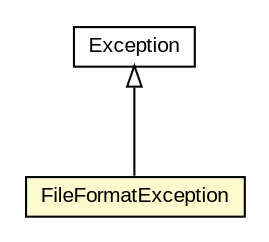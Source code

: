 #!/usr/local/bin/dot
#
# Class diagram 
# Generated by UMLGraph version 5.3 (http://www.umlgraph.org/)
#

digraph G {
	edge [fontname="arial",fontsize=10,labelfontname="arial",labelfontsize=10];
	node [fontname="arial",fontsize=10,shape=plaintext];
	nodesep=0.25;
	ranksep=0.5;
	// be.ac.ulg.montefiore.run.jahmm.io.FileFormatException
	c88463 [label=<<table title="be.ac.ulg.montefiore.run.jahmm.io.FileFormatException" border="0" cellborder="1" cellspacing="0" cellpadding="2" port="p" bgcolor="lemonChiffon" href="./FileFormatException.html">
		<tr><td><table border="0" cellspacing="0" cellpadding="1">
<tr><td align="center" balign="center"> FileFormatException </td></tr>
		</table></td></tr>
		</table>>, fontname="arial", fontcolor="black", fontsize=10.0];
	//be.ac.ulg.montefiore.run.jahmm.io.FileFormatException extends java.lang.Exception
	c88666:p -> c88463:p [dir=back,arrowtail=empty];
	// java.lang.Exception
	c88666 [label=<<table title="java.lang.Exception" border="0" cellborder="1" cellspacing="0" cellpadding="2" port="p" href="http://java.sun.com/j2se/1.4.2/docs/api/java/lang/Exception.html">
		<tr><td><table border="0" cellspacing="0" cellpadding="1">
<tr><td align="center" balign="center"> Exception </td></tr>
		</table></td></tr>
		</table>>, fontname="arial", fontcolor="black", fontsize=10.0];
}


